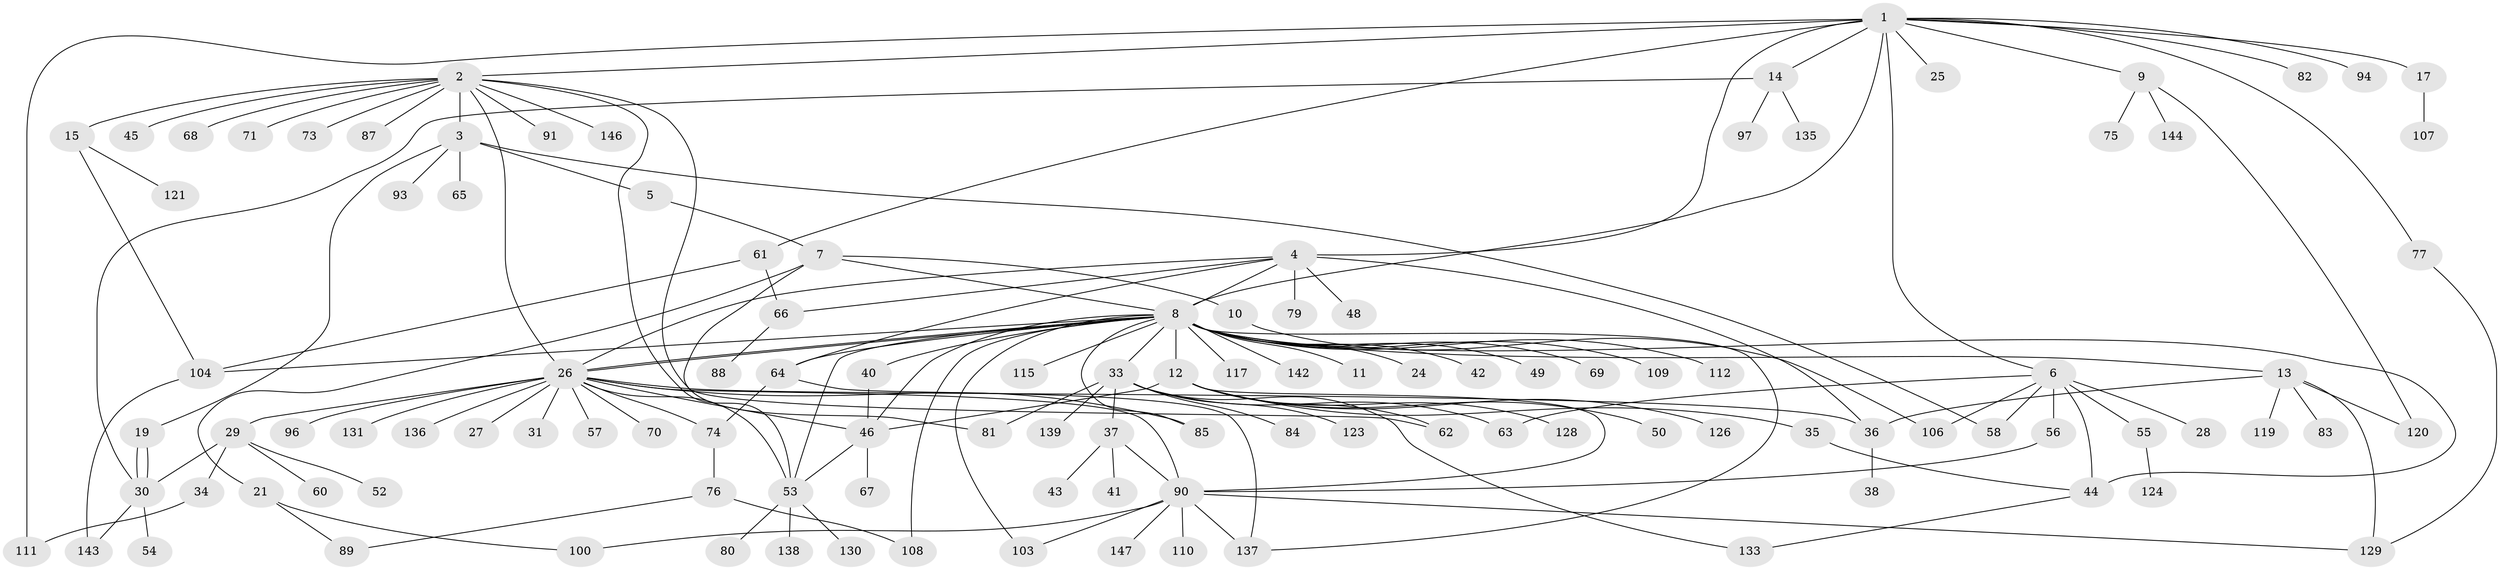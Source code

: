 // original degree distribution, {14: 0.006802721088435374, 11: 0.013605442176870748, 6: 0.02040816326530612, 7: 0.006802721088435374, 2: 0.20408163265306123, 10: 0.006802721088435374, 28: 0.006802721088435374, 5: 0.04081632653061224, 1: 0.5034013605442177, 9: 0.013605442176870748, 4: 0.061224489795918366, 3: 0.10884353741496598, 19: 0.006802721088435374}
// Generated by graph-tools (version 1.1) at 2025/41/03/06/25 10:41:51]
// undirected, 115 vertices, 158 edges
graph export_dot {
graph [start="1"]
  node [color=gray90,style=filled];
  1 [super="+16"];
  2 [super="+20"];
  3 [super="+32"];
  4 [super="+105"];
  5;
  6 [super="+86"];
  7 [super="+51"];
  8 [super="+134"];
  9 [super="+22"];
  10 [super="+127"];
  11;
  12 [super="+99"];
  13 [super="+18"];
  14 [super="+125"];
  15 [super="+47"];
  17;
  19;
  21 [super="+23"];
  24;
  25;
  26 [super="+39"];
  27;
  28;
  29;
  30 [super="+72"];
  31;
  33 [super="+92"];
  34;
  35;
  36;
  37 [super="+140"];
  38;
  40 [super="+141"];
  41;
  42;
  43;
  44 [super="+101"];
  45;
  46 [super="+78"];
  48;
  49;
  50;
  52;
  53 [super="+59"];
  54;
  55;
  56;
  57;
  58;
  60;
  61 [super="+116"];
  62;
  63;
  64 [super="+102"];
  65;
  66 [super="+132"];
  67;
  68;
  69;
  70;
  71;
  73;
  74;
  75;
  76 [super="+113"];
  77;
  79;
  80;
  81;
  82;
  83 [super="+114"];
  84;
  85 [super="+95"];
  87;
  88;
  89 [super="+145"];
  90 [super="+98"];
  91;
  93 [super="+122"];
  94;
  96;
  97;
  100;
  103;
  104 [super="+118"];
  106;
  107;
  108;
  109;
  110;
  111;
  112;
  115;
  117;
  119;
  120;
  121;
  123;
  124;
  126;
  128;
  129;
  130;
  131;
  133;
  135;
  136;
  137;
  138;
  139;
  142;
  143;
  144;
  146;
  147;
  1 -- 2;
  1 -- 4 [weight=2];
  1 -- 6;
  1 -- 8;
  1 -- 9;
  1 -- 14;
  1 -- 25;
  1 -- 61;
  1 -- 77;
  1 -- 82;
  1 -- 94;
  1 -- 111;
  1 -- 17;
  2 -- 3;
  2 -- 15;
  2 -- 26;
  2 -- 45;
  2 -- 62;
  2 -- 71;
  2 -- 87;
  2 -- 91;
  2 -- 146;
  2 -- 73;
  2 -- 68;
  2 -- 53;
  3 -- 5;
  3 -- 19;
  3 -- 58;
  3 -- 93;
  3 -- 65;
  4 -- 26;
  4 -- 48;
  4 -- 66;
  4 -- 79;
  4 -- 64;
  4 -- 8;
  4 -- 36;
  5 -- 7;
  6 -- 28;
  6 -- 44 [weight=2];
  6 -- 55;
  6 -- 56;
  6 -- 58;
  6 -- 63;
  6 -- 106;
  7 -- 8;
  7 -- 10;
  7 -- 21;
  7 -- 81;
  8 -- 11;
  8 -- 12;
  8 -- 13;
  8 -- 24;
  8 -- 26;
  8 -- 26;
  8 -- 33;
  8 -- 40;
  8 -- 42;
  8 -- 46;
  8 -- 49;
  8 -- 53;
  8 -- 64;
  8 -- 69;
  8 -- 85;
  8 -- 103;
  8 -- 104;
  8 -- 109;
  8 -- 112;
  8 -- 115;
  8 -- 117;
  8 -- 137;
  8 -- 142;
  8 -- 108;
  8 -- 44;
  9 -- 75;
  9 -- 120;
  9 -- 144;
  10 -- 106;
  12 -- 35;
  12 -- 46;
  12 -- 50;
  12 -- 62;
  12 -- 90;
  12 -- 126;
  12 -- 128;
  13 -- 36;
  13 -- 83;
  13 -- 119;
  13 -- 120;
  13 -- 129;
  14 -- 97;
  14 -- 135;
  14 -- 30;
  15 -- 104;
  15 -- 121;
  17 -- 107;
  19 -- 30;
  19 -- 30;
  21 -- 89;
  21 -- 100;
  26 -- 27;
  26 -- 29;
  26 -- 31;
  26 -- 36;
  26 -- 57;
  26 -- 70;
  26 -- 74;
  26 -- 85;
  26 -- 90;
  26 -- 96;
  26 -- 131;
  26 -- 136;
  26 -- 53;
  26 -- 46;
  29 -- 34;
  29 -- 52;
  29 -- 60;
  29 -- 30;
  30 -- 54;
  30 -- 143;
  33 -- 37;
  33 -- 63;
  33 -- 81;
  33 -- 84;
  33 -- 123;
  33 -- 133;
  33 -- 139;
  34 -- 111;
  35 -- 44;
  36 -- 38;
  37 -- 41;
  37 -- 43;
  37 -- 90;
  40 -- 46;
  44 -- 133;
  46 -- 67;
  46 -- 53;
  53 -- 130;
  53 -- 138;
  53 -- 80;
  55 -- 124;
  56 -- 90;
  61 -- 66;
  61 -- 104;
  64 -- 137;
  64 -- 74;
  66 -- 88;
  74 -- 76;
  76 -- 89;
  76 -- 108;
  77 -- 129;
  90 -- 100;
  90 -- 103;
  90 -- 110;
  90 -- 129;
  90 -- 137;
  90 -- 147;
  104 -- 143;
}

